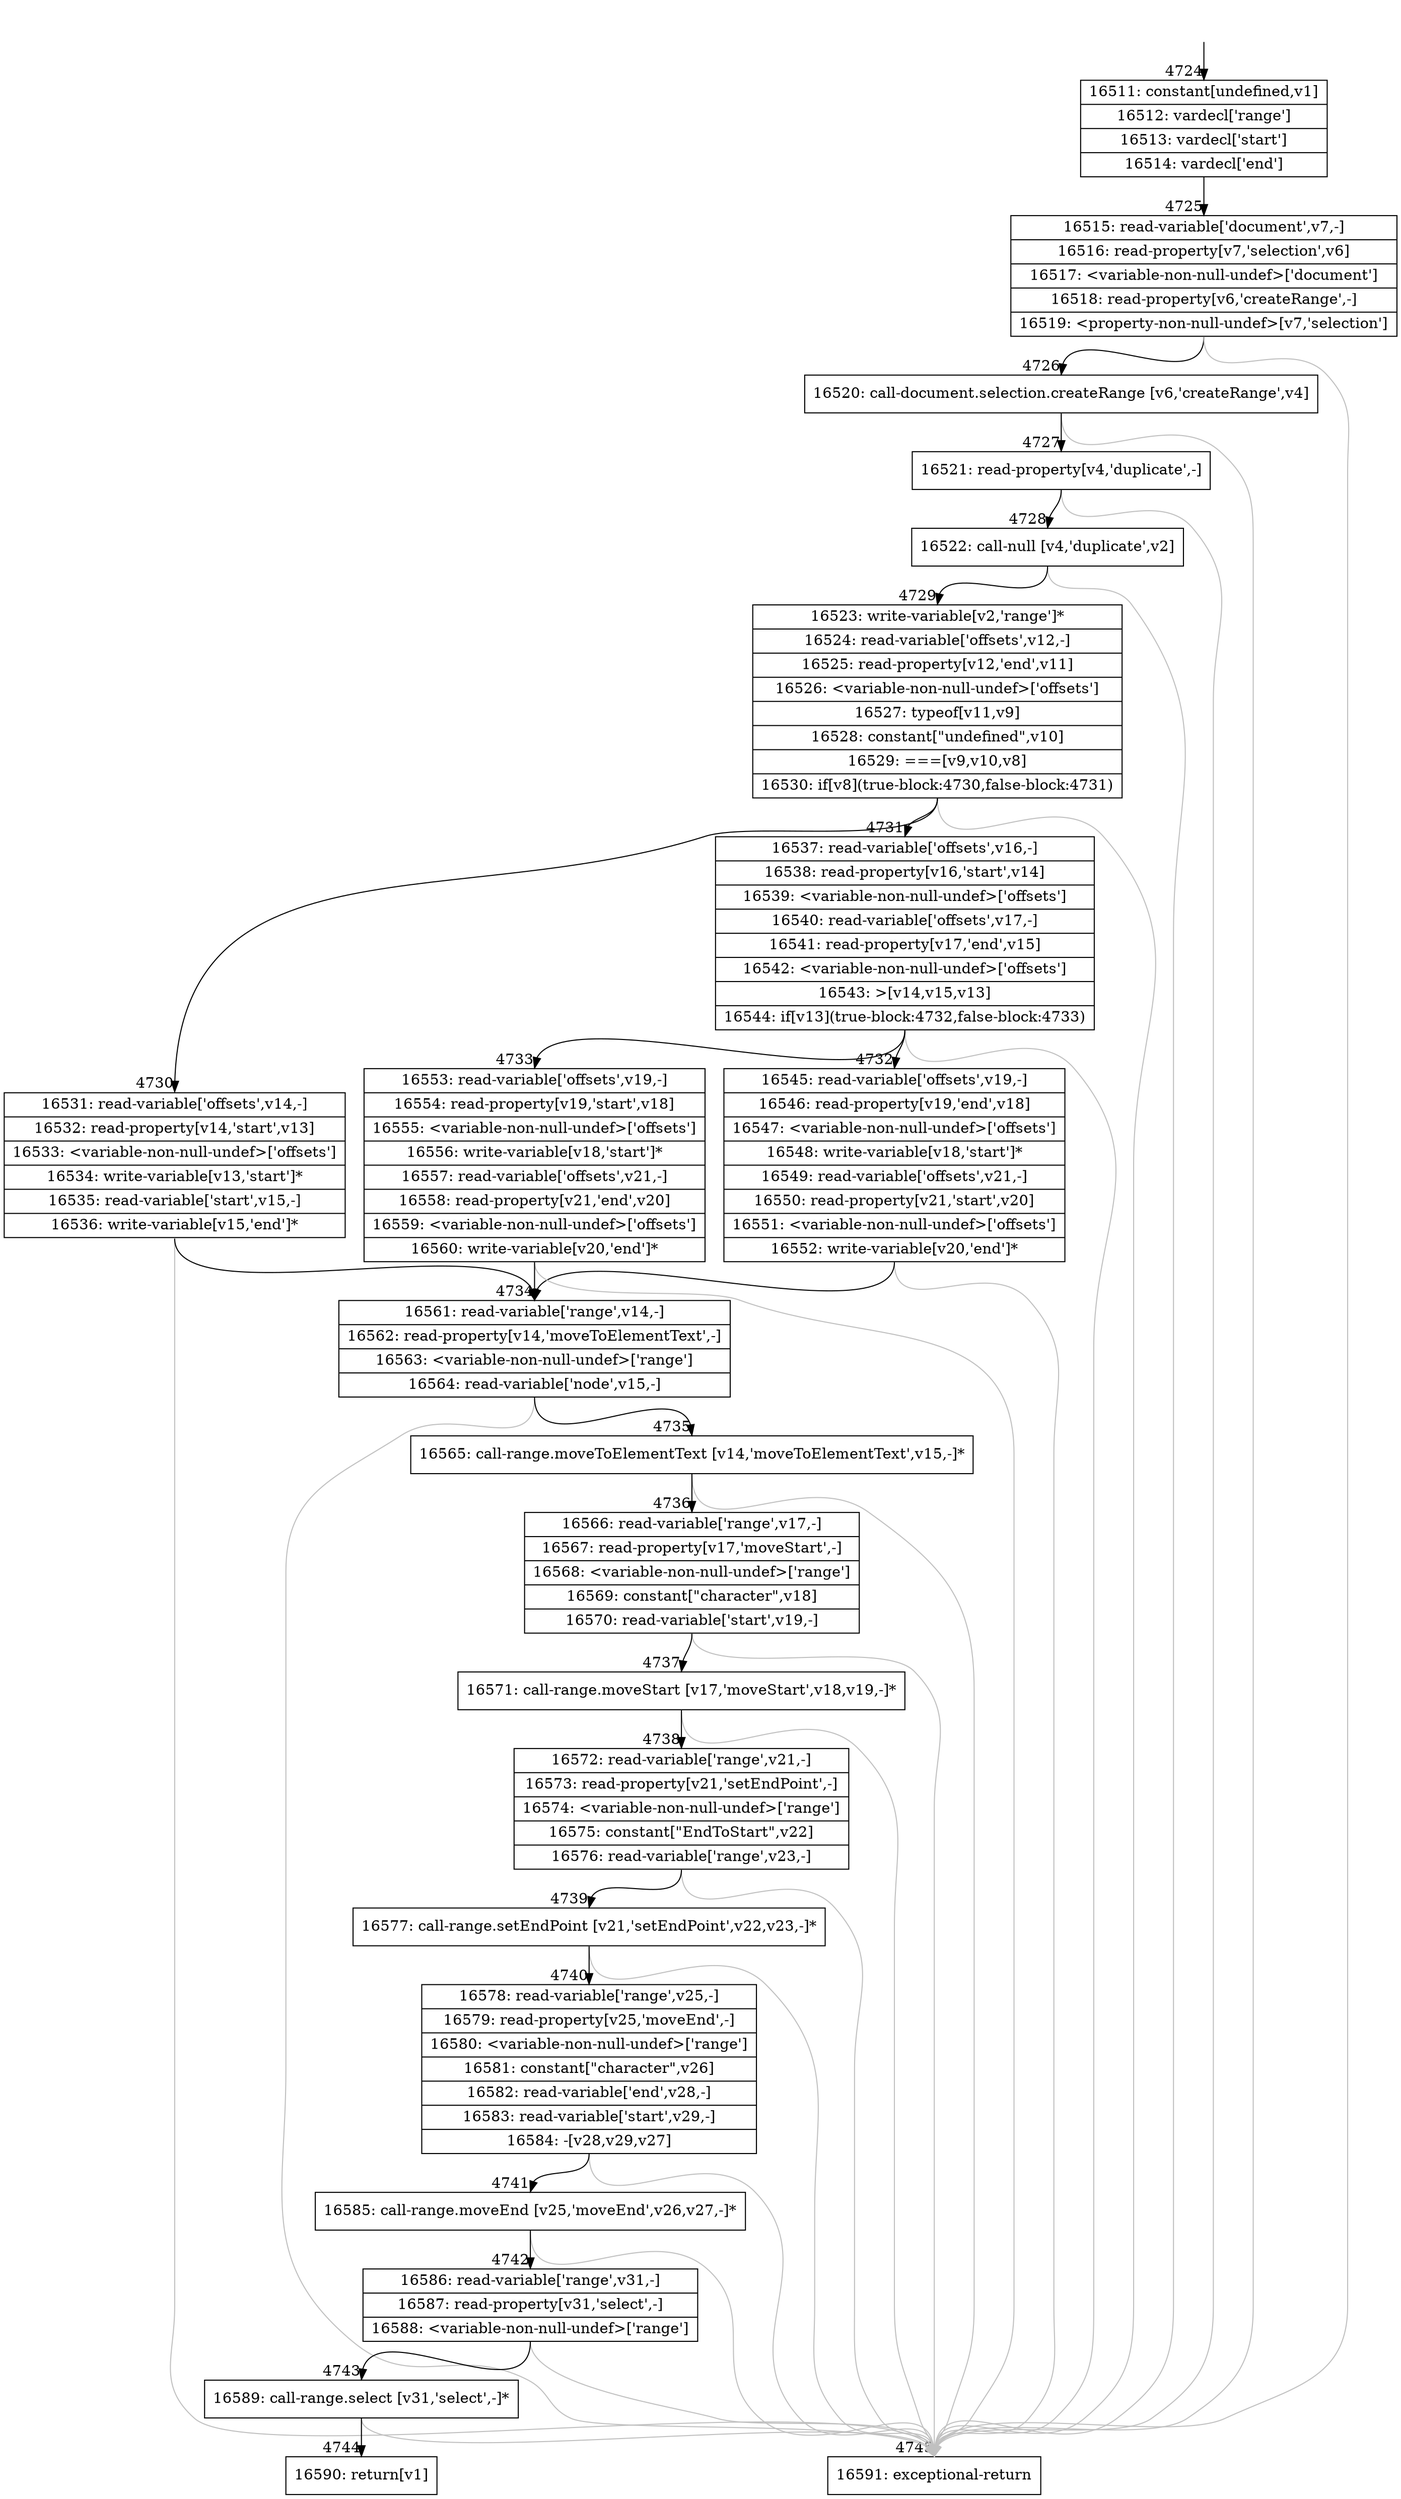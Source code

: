 digraph {
rankdir="TD"
BB_entry320[shape=none,label=""];
BB_entry320 -> BB4724 [tailport=s, headport=n, headlabel="    4724"]
BB4724 [shape=record label="{16511: constant[undefined,v1]|16512: vardecl['range']|16513: vardecl['start']|16514: vardecl['end']}" ] 
BB4724 -> BB4725 [tailport=s, headport=n, headlabel="      4725"]
BB4725 [shape=record label="{16515: read-variable['document',v7,-]|16516: read-property[v7,'selection',v6]|16517: \<variable-non-null-undef\>['document']|16518: read-property[v6,'createRange',-]|16519: \<property-non-null-undef\>[v7,'selection']}" ] 
BB4725 -> BB4726 [tailport=s, headport=n, headlabel="      4726"]
BB4725 -> BB4745 [tailport=s, headport=n, color=gray, headlabel="      4745"]
BB4726 [shape=record label="{16520: call-document.selection.createRange [v6,'createRange',v4]}" ] 
BB4726 -> BB4727 [tailport=s, headport=n, headlabel="      4727"]
BB4726 -> BB4745 [tailport=s, headport=n, color=gray]
BB4727 [shape=record label="{16521: read-property[v4,'duplicate',-]}" ] 
BB4727 -> BB4728 [tailport=s, headport=n, headlabel="      4728"]
BB4727 -> BB4745 [tailport=s, headport=n, color=gray]
BB4728 [shape=record label="{16522: call-null [v4,'duplicate',v2]}" ] 
BB4728 -> BB4729 [tailport=s, headport=n, headlabel="      4729"]
BB4728 -> BB4745 [tailport=s, headport=n, color=gray]
BB4729 [shape=record label="{16523: write-variable[v2,'range']*|16524: read-variable['offsets',v12,-]|16525: read-property[v12,'end',v11]|16526: \<variable-non-null-undef\>['offsets']|16527: typeof[v11,v9]|16528: constant[\"undefined\",v10]|16529: ===[v9,v10,v8]|16530: if[v8](true-block:4730,false-block:4731)}" ] 
BB4729 -> BB4730 [tailport=s, headport=n, headlabel="      4730"]
BB4729 -> BB4731 [tailport=s, headport=n, headlabel="      4731"]
BB4729 -> BB4745 [tailport=s, headport=n, color=gray]
BB4730 [shape=record label="{16531: read-variable['offsets',v14,-]|16532: read-property[v14,'start',v13]|16533: \<variable-non-null-undef\>['offsets']|16534: write-variable[v13,'start']*|16535: read-variable['start',v15,-]|16536: write-variable[v15,'end']*}" ] 
BB4730 -> BB4734 [tailport=s, headport=n, headlabel="      4734"]
BB4730 -> BB4745 [tailport=s, headport=n, color=gray]
BB4731 [shape=record label="{16537: read-variable['offsets',v16,-]|16538: read-property[v16,'start',v14]|16539: \<variable-non-null-undef\>['offsets']|16540: read-variable['offsets',v17,-]|16541: read-property[v17,'end',v15]|16542: \<variable-non-null-undef\>['offsets']|16543: \>[v14,v15,v13]|16544: if[v13](true-block:4732,false-block:4733)}" ] 
BB4731 -> BB4732 [tailport=s, headport=n, headlabel="      4732"]
BB4731 -> BB4733 [tailport=s, headport=n, headlabel="      4733"]
BB4731 -> BB4745 [tailport=s, headport=n, color=gray]
BB4732 [shape=record label="{16545: read-variable['offsets',v19,-]|16546: read-property[v19,'end',v18]|16547: \<variable-non-null-undef\>['offsets']|16548: write-variable[v18,'start']*|16549: read-variable['offsets',v21,-]|16550: read-property[v21,'start',v20]|16551: \<variable-non-null-undef\>['offsets']|16552: write-variable[v20,'end']*}" ] 
BB4732 -> BB4734 [tailport=s, headport=n]
BB4732 -> BB4745 [tailport=s, headport=n, color=gray]
BB4733 [shape=record label="{16553: read-variable['offsets',v19,-]|16554: read-property[v19,'start',v18]|16555: \<variable-non-null-undef\>['offsets']|16556: write-variable[v18,'start']*|16557: read-variable['offsets',v21,-]|16558: read-property[v21,'end',v20]|16559: \<variable-non-null-undef\>['offsets']|16560: write-variable[v20,'end']*}" ] 
BB4733 -> BB4734 [tailport=s, headport=n]
BB4733 -> BB4745 [tailport=s, headport=n, color=gray]
BB4734 [shape=record label="{16561: read-variable['range',v14,-]|16562: read-property[v14,'moveToElementText',-]|16563: \<variable-non-null-undef\>['range']|16564: read-variable['node',v15,-]}" ] 
BB4734 -> BB4735 [tailport=s, headport=n, headlabel="      4735"]
BB4734 -> BB4745 [tailport=s, headport=n, color=gray]
BB4735 [shape=record label="{16565: call-range.moveToElementText [v14,'moveToElementText',v15,-]*}" ] 
BB4735 -> BB4736 [tailport=s, headport=n, headlabel="      4736"]
BB4735 -> BB4745 [tailport=s, headport=n, color=gray]
BB4736 [shape=record label="{16566: read-variable['range',v17,-]|16567: read-property[v17,'moveStart',-]|16568: \<variable-non-null-undef\>['range']|16569: constant[\"character\",v18]|16570: read-variable['start',v19,-]}" ] 
BB4736 -> BB4737 [tailport=s, headport=n, headlabel="      4737"]
BB4736 -> BB4745 [tailport=s, headport=n, color=gray]
BB4737 [shape=record label="{16571: call-range.moveStart [v17,'moveStart',v18,v19,-]*}" ] 
BB4737 -> BB4738 [tailport=s, headport=n, headlabel="      4738"]
BB4737 -> BB4745 [tailport=s, headport=n, color=gray]
BB4738 [shape=record label="{16572: read-variable['range',v21,-]|16573: read-property[v21,'setEndPoint',-]|16574: \<variable-non-null-undef\>['range']|16575: constant[\"EndToStart\",v22]|16576: read-variable['range',v23,-]}" ] 
BB4738 -> BB4739 [tailport=s, headport=n, headlabel="      4739"]
BB4738 -> BB4745 [tailport=s, headport=n, color=gray]
BB4739 [shape=record label="{16577: call-range.setEndPoint [v21,'setEndPoint',v22,v23,-]*}" ] 
BB4739 -> BB4740 [tailport=s, headport=n, headlabel="      4740"]
BB4739 -> BB4745 [tailport=s, headport=n, color=gray]
BB4740 [shape=record label="{16578: read-variable['range',v25,-]|16579: read-property[v25,'moveEnd',-]|16580: \<variable-non-null-undef\>['range']|16581: constant[\"character\",v26]|16582: read-variable['end',v28,-]|16583: read-variable['start',v29,-]|16584: -[v28,v29,v27]}" ] 
BB4740 -> BB4741 [tailport=s, headport=n, headlabel="      4741"]
BB4740 -> BB4745 [tailport=s, headport=n, color=gray]
BB4741 [shape=record label="{16585: call-range.moveEnd [v25,'moveEnd',v26,v27,-]*}" ] 
BB4741 -> BB4742 [tailport=s, headport=n, headlabel="      4742"]
BB4741 -> BB4745 [tailport=s, headport=n, color=gray]
BB4742 [shape=record label="{16586: read-variable['range',v31,-]|16587: read-property[v31,'select',-]|16588: \<variable-non-null-undef\>['range']}" ] 
BB4742 -> BB4743 [tailport=s, headport=n, headlabel="      4743"]
BB4742 -> BB4745 [tailport=s, headport=n, color=gray]
BB4743 [shape=record label="{16589: call-range.select [v31,'select',-]*}" ] 
BB4743 -> BB4744 [tailport=s, headport=n, headlabel="      4744"]
BB4743 -> BB4745 [tailport=s, headport=n, color=gray]
BB4744 [shape=record label="{16590: return[v1]}" ] 
BB4745 [shape=record label="{16591: exceptional-return}" ] 
//#$~ 8805
}
